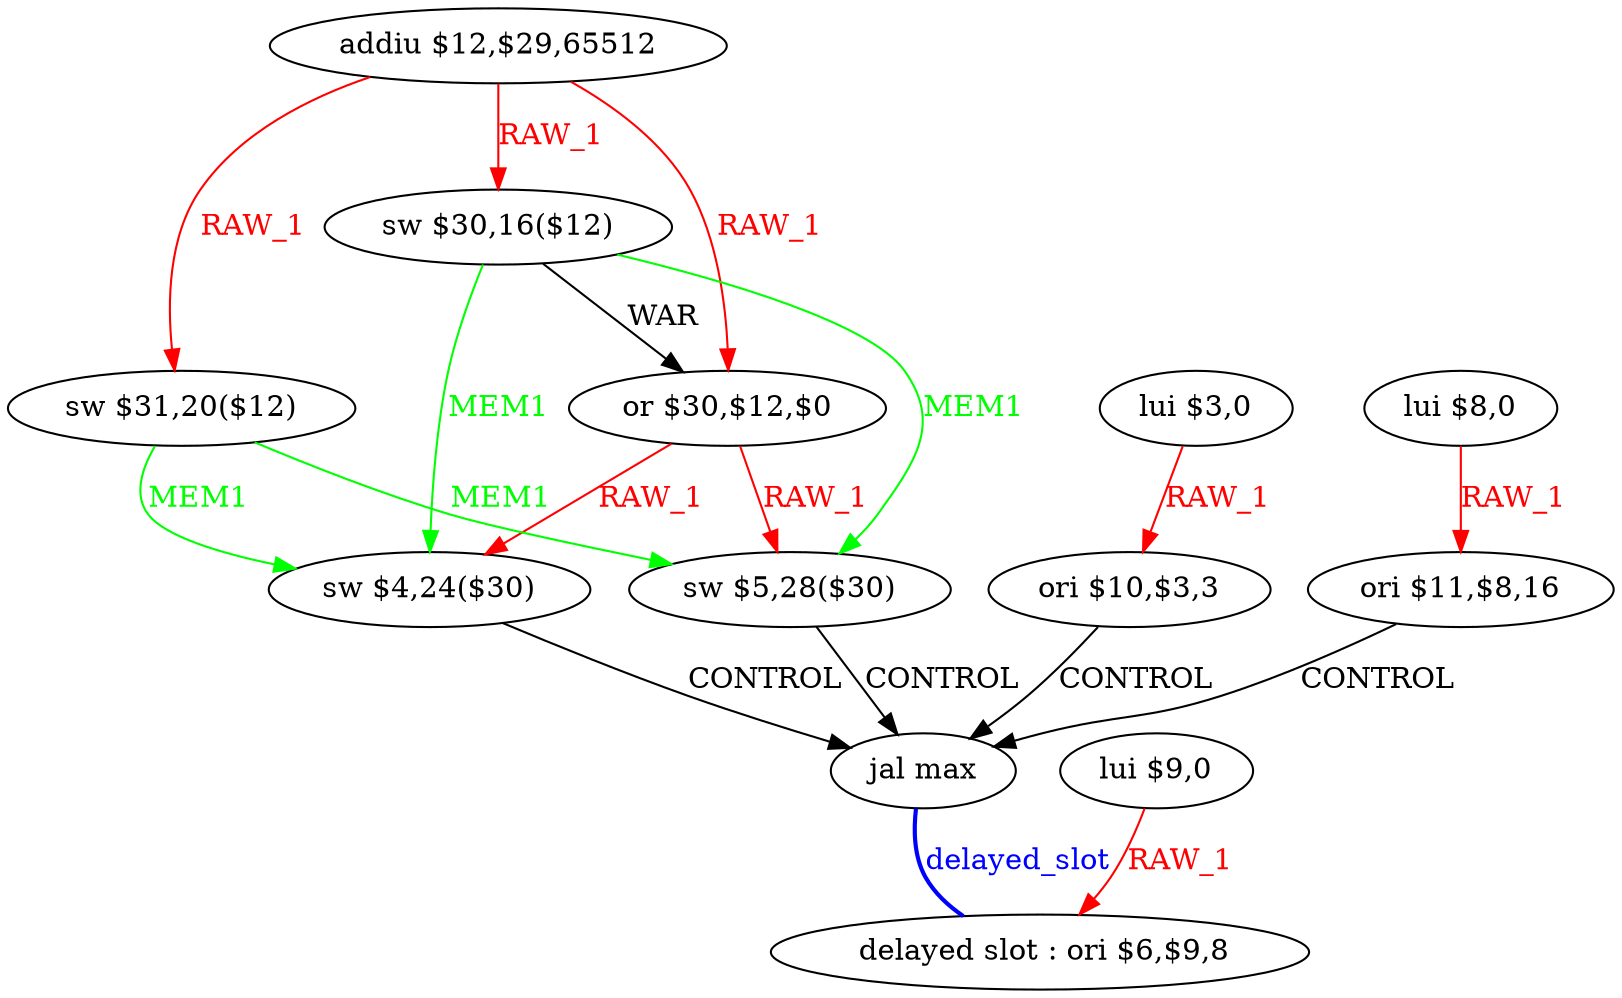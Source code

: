 digraph G1 {
node [shape = ellipse];
i12 [label = " delayed slot : ori $6,$9,8"] ;
i11 ->  i12 [style = bold, dir= none, fontcolor = blue, color = blue, label= "delayed_slot"];
i11 [label = "jal max"] ;
i0 [label = "addiu $12,$29,65512"] ;
i0 ->  i3 [color = red, fontcolor = red, label= "RAW_1"];
i0 ->  i2 [color = red, fontcolor = red, label= "RAW_1"];
i0 ->  i1 [color = red, fontcolor = red, label= "RAW_1"];
i3 [label = "or $30,$12,$0"] ;
i3 ->  i8 [color = red, fontcolor = red, label= "RAW_1"];
i3 ->  i5 [color = red, fontcolor = red, label= "RAW_1"];
i8 [label = "sw $5,28($30)"] ;
i8 ->  i11 [label= "CONTROL"];
i5 [label = "sw $4,24($30)"] ;
i5 ->  i11 [label= "CONTROL"];
i2 [label = "sw $31,20($12)"] ;
i2 ->  i8 [color = green, fontcolor = green, label= "MEM1"];
i2 ->  i5 [color = green, fontcolor = green, label= "MEM1"];
i1 [label = "sw $30,16($12)"] ;
i1 ->  i8 [color = green, fontcolor = green, label= "MEM1"];
i1 ->  i5 [color = green, fontcolor = green, label= "MEM1"];
i1 ->  i3 [label= "WAR"];
i4 [label = "lui $3,0"] ;
i4 ->  i6 [color = red, fontcolor = red, label= "RAW_1"];
i6 [label = "ori $10,$3,3"] ;
i6 ->  i11 [label= "CONTROL"];
i7 [label = "lui $8,0"] ;
i7 ->  i9 [color = red, fontcolor = red, label= "RAW_1"];
i9 [label = "ori $11,$8,16"] ;
i9 ->  i11 [label= "CONTROL"];
i10 [label = "lui $9,0"] ;
i10 ->  i12 [color = red, fontcolor = red, label= "RAW_1"];
}
